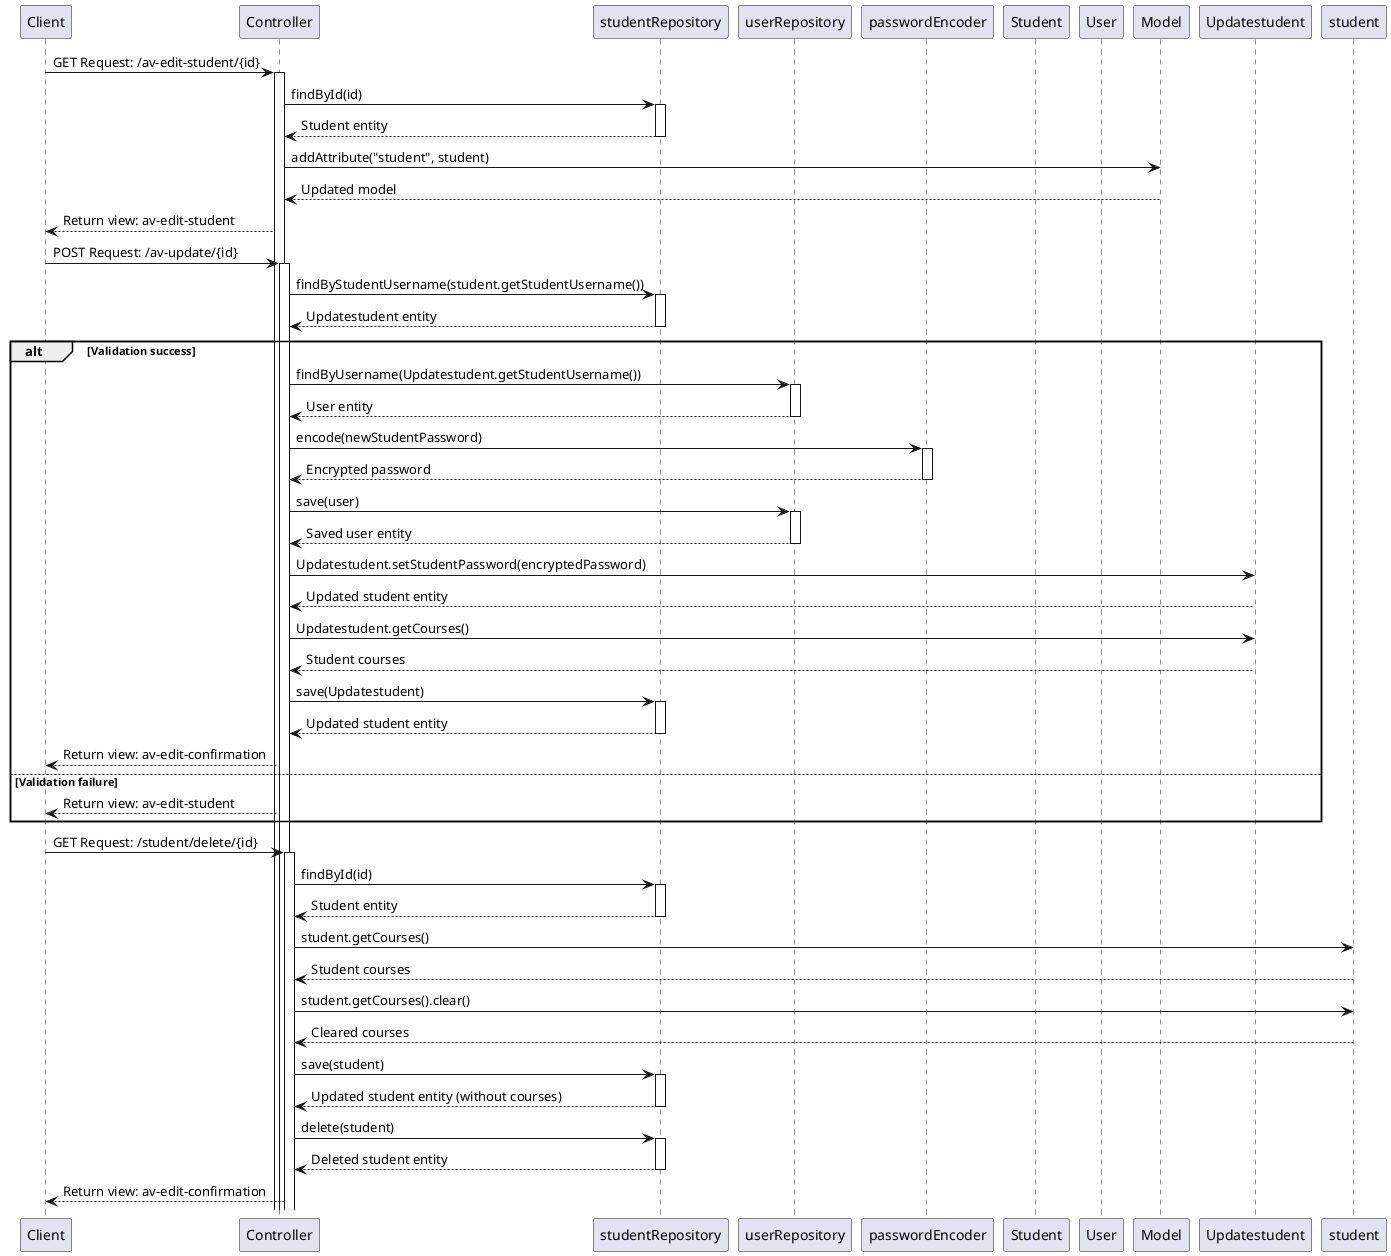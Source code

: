 @startuml
participant Client
participant Controller
participant studentRepository
participant userRepository
participant passwordEncoder
participant Student
participant User
participant Model

Client -> Controller: GET Request: /av-edit-student/{id}
activate Controller
Controller -> studentRepository: findById(id)
activate studentRepository
studentRepository --> Controller: Student entity
deactivate studentRepository
Controller -> Model: addAttribute("student", student)
Model --> Controller: Updated model
Controller --> Client: Return view: av-edit-student

Client -> Controller: POST Request: /av-update/{id}
activate Controller
Controller -> studentRepository: findByStudentUsername(student.getStudentUsername())
activate studentRepository
studentRepository --> Controller: Updatestudent entity
deactivate studentRepository

alt Validation success
    Controller -> userRepository: findByUsername(Updatestudent.getStudentUsername())
    activate userRepository
    userRepository --> Controller: User entity
    deactivate userRepository

    Controller -> passwordEncoder: encode(newStudentPassword)
    activate passwordEncoder
    passwordEncoder --> Controller: Encrypted password
    deactivate passwordEncoder

    Controller -> userRepository: save(user)
    activate userRepository
    userRepository --> Controller: Saved user entity
    deactivate userRepository

    Controller -> Updatestudent: Updatestudent.setStudentPassword(encryptedPassword)
    Updatestudent --> Controller: Updated student entity
    Controller -> Updatestudent: Updatestudent.getCourses()
    Updatestudent --> Controller: Student courses
    Controller -> studentRepository: save(Updatestudent)
    activate studentRepository
    studentRepository --> Controller: Updated student entity
    deactivate studentRepository

    Controller --> Client: Return view: av-edit-confirmation
else Validation failure
    Controller --> Client: Return view: av-edit-student
end

Client -> Controller: GET Request: /student/delete/{id}
activate Controller
Controller -> studentRepository: findById(id)
activate studentRepository
studentRepository --> Controller: Student entity
deactivate studentRepository

Controller -> student: student.getCourses()
student --> Controller: Student courses
Controller -> student: student.getCourses().clear()
student --> Controller: Cleared courses
Controller -> studentRepository: save(student)
activate studentRepository
studentRepository --> Controller: Updated student entity (without courses)
deactivate studentRepository

Controller -> studentRepository: delete(student)
activate studentRepository
studentRepository --> Controller: Deleted student entity
deactivate studentRepository

Controller --> Client: Return view: av-edit-confirmation
@enduml
